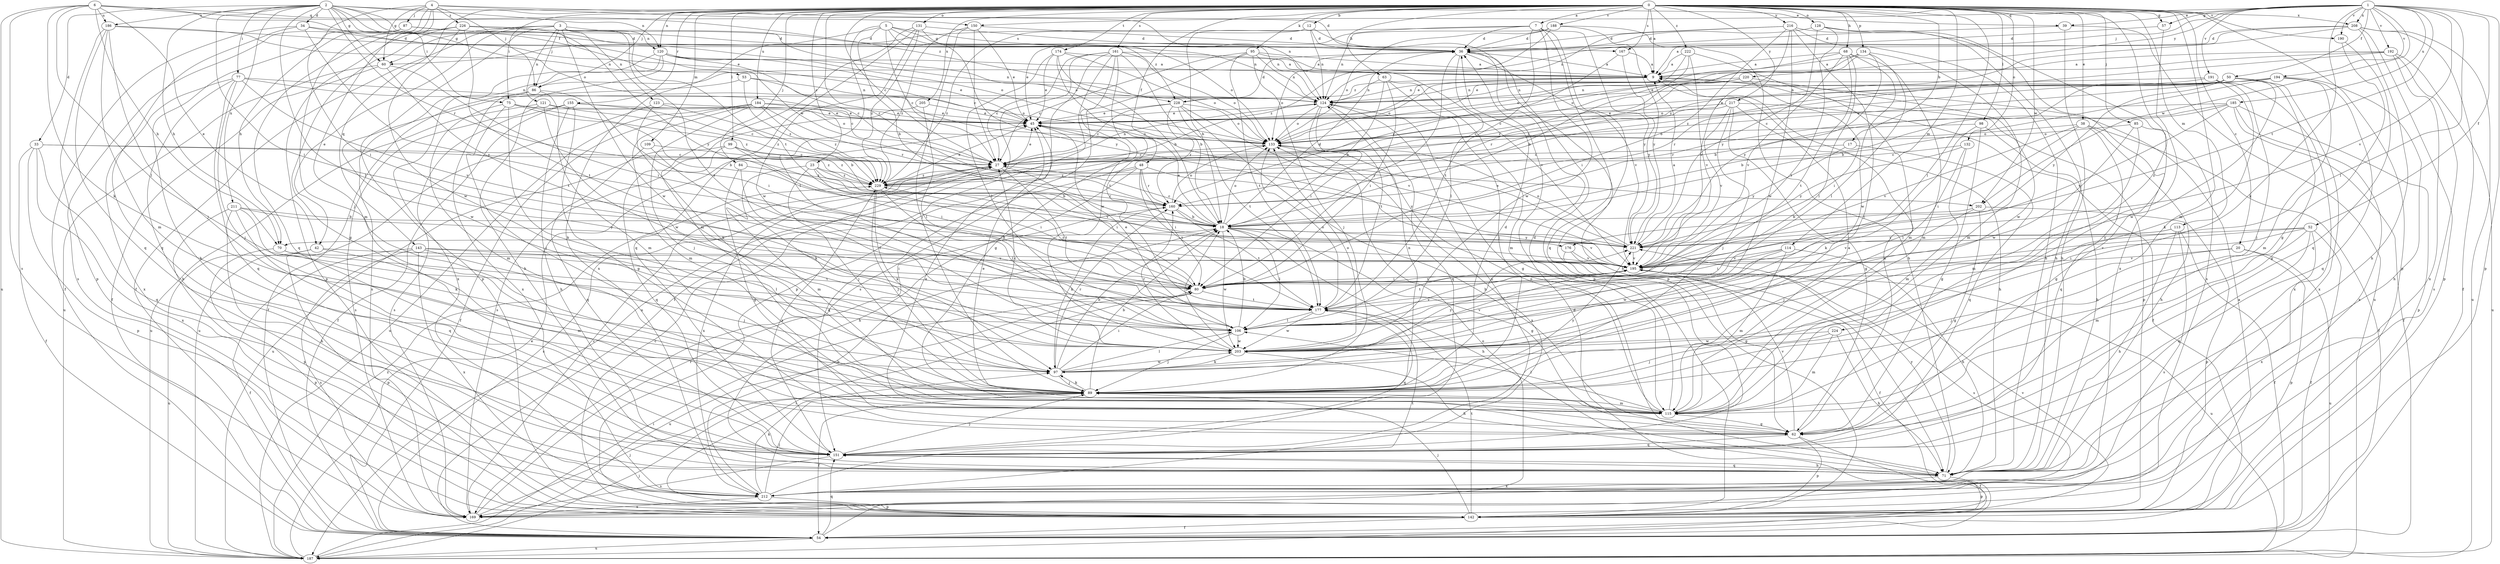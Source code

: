 strict digraph  {
0;
1;
2;
3;
4;
5;
6;
7;
9;
12;
17;
18;
20;
23;
27;
33;
34;
36;
38;
39;
42;
45;
48;
50;
52;
53;
54;
57;
60;
62;
63;
68;
70;
71;
75;
77;
80;
84;
85;
86;
87;
89;
95;
97;
98;
99;
106;
109;
113;
114;
115;
120;
121;
123;
124;
128;
131;
132;
133;
134;
142;
143;
150;
151;
155;
160;
161;
167;
169;
174;
176;
177;
184;
185;
186;
187;
188;
190;
191;
192;
194;
195;
202;
203;
205;
208;
211;
212;
216;
217;
220;
221;
222;
224;
226;
228;
229;
0 -> 7  [label=a];
0 -> 9  [label=a];
0 -> 12  [label=b];
0 -> 17  [label=b];
0 -> 20  [label=c];
0 -> 23  [label=c];
0 -> 27  [label=c];
0 -> 38  [label=e];
0 -> 48  [label=f];
0 -> 57  [label=g];
0 -> 63  [label=h];
0 -> 68  [label=h];
0 -> 75  [label=i];
0 -> 84  [label=j];
0 -> 85  [label=j];
0 -> 86  [label=j];
0 -> 95  [label=k];
0 -> 98  [label=l];
0 -> 99  [label=l];
0 -> 106  [label=l];
0 -> 109  [label=m];
0 -> 113  [label=m];
0 -> 114  [label=m];
0 -> 115  [label=m];
0 -> 120  [label=n];
0 -> 128  [label=o];
0 -> 131  [label=o];
0 -> 132  [label=o];
0 -> 134  [label=p];
0 -> 142  [label=p];
0 -> 143  [label=q];
0 -> 155  [label=r];
0 -> 160  [label=r];
0 -> 161  [label=s];
0 -> 167  [label=s];
0 -> 174  [label=t];
0 -> 184  [label=u];
0 -> 188  [label=v];
0 -> 190  [label=v];
0 -> 202  [label=w];
0 -> 205  [label=x];
0 -> 208  [label=x];
0 -> 216  [label=y];
0 -> 217  [label=y];
0 -> 222  [label=z];
0 -> 224  [label=z];
1 -> 39  [label=e];
1 -> 50  [label=f];
1 -> 52  [label=f];
1 -> 57  [label=g];
1 -> 86  [label=j];
1 -> 97  [label=k];
1 -> 106  [label=l];
1 -> 142  [label=p];
1 -> 150  [label=q];
1 -> 176  [label=t];
1 -> 185  [label=u];
1 -> 190  [label=v];
1 -> 191  [label=v];
1 -> 192  [label=v];
1 -> 194  [label=v];
1 -> 195  [label=v];
1 -> 202  [label=w];
1 -> 208  [label=x];
1 -> 220  [label=y];
2 -> 33  [label=d];
2 -> 34  [label=d];
2 -> 39  [label=e];
2 -> 53  [label=f];
2 -> 60  [label=g];
2 -> 70  [label=h];
2 -> 75  [label=i];
2 -> 77  [label=i];
2 -> 80  [label=i];
2 -> 106  [label=l];
2 -> 120  [label=n];
2 -> 133  [label=o];
2 -> 160  [label=r];
2 -> 186  [label=u];
2 -> 202  [label=w];
2 -> 211  [label=x];
3 -> 42  [label=e];
3 -> 54  [label=f];
3 -> 60  [label=g];
3 -> 86  [label=j];
3 -> 120  [label=n];
3 -> 121  [label=n];
3 -> 123  [label=n];
3 -> 142  [label=p];
3 -> 176  [label=t];
3 -> 177  [label=t];
3 -> 203  [label=w];
4 -> 36  [label=d];
4 -> 60  [label=g];
4 -> 70  [label=h];
4 -> 80  [label=i];
4 -> 86  [label=j];
4 -> 87  [label=j];
4 -> 89  [label=j];
4 -> 115  [label=m];
4 -> 124  [label=n];
4 -> 226  [label=z];
5 -> 18  [label=b];
5 -> 27  [label=c];
5 -> 106  [label=l];
5 -> 124  [label=n];
5 -> 167  [label=s];
5 -> 212  [label=x];
5 -> 221  [label=y];
5 -> 228  [label=z];
6 -> 42  [label=e];
6 -> 45  [label=e];
6 -> 70  [label=h];
6 -> 97  [label=k];
6 -> 106  [label=l];
6 -> 150  [label=q];
6 -> 169  [label=s];
6 -> 186  [label=u];
6 -> 187  [label=u];
6 -> 228  [label=z];
7 -> 36  [label=d];
7 -> 45  [label=e];
7 -> 60  [label=g];
7 -> 142  [label=p];
7 -> 151  [label=q];
7 -> 177  [label=t];
7 -> 203  [label=w];
7 -> 221  [label=y];
9 -> 124  [label=n];
9 -> 133  [label=o];
9 -> 142  [label=p];
9 -> 228  [label=z];
12 -> 18  [label=b];
12 -> 36  [label=d];
12 -> 124  [label=n];
12 -> 142  [label=p];
12 -> 229  [label=z];
17 -> 27  [label=c];
17 -> 151  [label=q];
17 -> 221  [label=y];
18 -> 27  [label=c];
18 -> 36  [label=d];
18 -> 45  [label=e];
18 -> 62  [label=g];
18 -> 70  [label=h];
18 -> 71  [label=h];
18 -> 106  [label=l];
18 -> 133  [label=o];
18 -> 195  [label=v];
18 -> 203  [label=w];
18 -> 221  [label=y];
20 -> 89  [label=j];
20 -> 142  [label=p];
20 -> 187  [label=u];
20 -> 195  [label=v];
23 -> 18  [label=b];
23 -> 80  [label=i];
23 -> 89  [label=j];
23 -> 115  [label=m];
23 -> 195  [label=v];
23 -> 229  [label=z];
27 -> 45  [label=e];
27 -> 80  [label=i];
27 -> 124  [label=n];
27 -> 177  [label=t];
27 -> 212  [label=x];
27 -> 229  [label=z];
33 -> 27  [label=c];
33 -> 54  [label=f];
33 -> 142  [label=p];
33 -> 151  [label=q];
33 -> 212  [label=x];
33 -> 229  [label=z];
34 -> 36  [label=d];
34 -> 54  [label=f];
34 -> 124  [label=n];
34 -> 151  [label=q];
34 -> 195  [label=v];
36 -> 9  [label=a];
36 -> 71  [label=h];
36 -> 80  [label=i];
36 -> 106  [label=l];
36 -> 133  [label=o];
36 -> 195  [label=v];
38 -> 54  [label=f];
38 -> 71  [label=h];
38 -> 80  [label=i];
38 -> 133  [label=o];
38 -> 151  [label=q];
38 -> 195  [label=v];
39 -> 36  [label=d];
39 -> 71  [label=h];
39 -> 187  [label=u];
42 -> 115  [label=m];
42 -> 142  [label=p];
42 -> 187  [label=u];
42 -> 195  [label=v];
45 -> 133  [label=o];
48 -> 71  [label=h];
48 -> 80  [label=i];
48 -> 151  [label=q];
48 -> 160  [label=r];
48 -> 177  [label=t];
48 -> 221  [label=y];
48 -> 229  [label=z];
50 -> 18  [label=b];
50 -> 62  [label=g];
50 -> 124  [label=n];
50 -> 133  [label=o];
50 -> 160  [label=r];
50 -> 203  [label=w];
50 -> 212  [label=x];
50 -> 221  [label=y];
52 -> 54  [label=f];
52 -> 80  [label=i];
52 -> 115  [label=m];
52 -> 151  [label=q];
52 -> 195  [label=v];
52 -> 212  [label=x];
52 -> 221  [label=y];
53 -> 124  [label=n];
53 -> 133  [label=o];
53 -> 203  [label=w];
53 -> 229  [label=z];
54 -> 27  [label=c];
54 -> 133  [label=o];
54 -> 151  [label=q];
54 -> 187  [label=u];
57 -> 36  [label=d];
57 -> 89  [label=j];
60 -> 54  [label=f];
60 -> 80  [label=i];
60 -> 177  [label=t];
60 -> 187  [label=u];
62 -> 9  [label=a];
62 -> 45  [label=e];
62 -> 54  [label=f];
62 -> 142  [label=p];
62 -> 151  [label=q];
62 -> 195  [label=v];
63 -> 18  [label=b];
63 -> 80  [label=i];
63 -> 89  [label=j];
63 -> 115  [label=m];
63 -> 124  [label=n];
68 -> 9  [label=a];
68 -> 45  [label=e];
68 -> 106  [label=l];
68 -> 115  [label=m];
68 -> 177  [label=t];
68 -> 195  [label=v];
68 -> 203  [label=w];
70 -> 106  [label=l];
70 -> 142  [label=p];
70 -> 177  [label=t];
71 -> 142  [label=p];
71 -> 151  [label=q];
71 -> 212  [label=x];
71 -> 221  [label=y];
75 -> 18  [label=b];
75 -> 45  [label=e];
75 -> 89  [label=j];
75 -> 97  [label=k];
75 -> 115  [label=m];
75 -> 229  [label=z];
77 -> 27  [label=c];
77 -> 71  [label=h];
77 -> 89  [label=j];
77 -> 124  [label=n];
77 -> 151  [label=q];
77 -> 195  [label=v];
77 -> 212  [label=x];
80 -> 177  [label=t];
80 -> 187  [label=u];
80 -> 195  [label=v];
80 -> 229  [label=z];
84 -> 62  [label=g];
84 -> 106  [label=l];
84 -> 229  [label=z];
85 -> 62  [label=g];
85 -> 115  [label=m];
85 -> 133  [label=o];
85 -> 203  [label=w];
86 -> 54  [label=f];
86 -> 80  [label=i];
86 -> 115  [label=m];
86 -> 212  [label=x];
87 -> 36  [label=d];
87 -> 71  [label=h];
87 -> 133  [label=o];
87 -> 169  [label=s];
89 -> 18  [label=b];
89 -> 36  [label=d];
89 -> 54  [label=f];
89 -> 97  [label=k];
89 -> 115  [label=m];
89 -> 124  [label=n];
89 -> 221  [label=y];
95 -> 9  [label=a];
95 -> 27  [label=c];
95 -> 89  [label=j];
95 -> 124  [label=n];
95 -> 169  [label=s];
95 -> 177  [label=t];
95 -> 195  [label=v];
97 -> 18  [label=b];
97 -> 80  [label=i];
97 -> 89  [label=j];
97 -> 106  [label=l];
97 -> 160  [label=r];
97 -> 203  [label=w];
97 -> 221  [label=y];
98 -> 62  [label=g];
98 -> 71  [label=h];
98 -> 97  [label=k];
98 -> 133  [label=o];
99 -> 27  [label=c];
99 -> 80  [label=i];
99 -> 151  [label=q];
99 -> 187  [label=u];
99 -> 229  [label=z];
106 -> 18  [label=b];
106 -> 45  [label=e];
106 -> 89  [label=j];
106 -> 195  [label=v];
106 -> 203  [label=w];
109 -> 27  [label=c];
109 -> 97  [label=k];
109 -> 151  [label=q];
113 -> 54  [label=f];
113 -> 71  [label=h];
113 -> 169  [label=s];
113 -> 195  [label=v];
113 -> 221  [label=y];
114 -> 71  [label=h];
114 -> 80  [label=i];
114 -> 115  [label=m];
114 -> 195  [label=v];
114 -> 203  [label=w];
115 -> 9  [label=a];
115 -> 36  [label=d];
115 -> 45  [label=e];
115 -> 62  [label=g];
115 -> 106  [label=l];
115 -> 133  [label=o];
120 -> 9  [label=a];
120 -> 27  [label=c];
120 -> 45  [label=e];
120 -> 71  [label=h];
120 -> 124  [label=n];
120 -> 169  [label=s];
120 -> 212  [label=x];
121 -> 45  [label=e];
121 -> 169  [label=s];
121 -> 187  [label=u];
121 -> 203  [label=w];
121 -> 229  [label=z];
123 -> 18  [label=b];
123 -> 45  [label=e];
123 -> 97  [label=k];
123 -> 187  [label=u];
124 -> 45  [label=e];
124 -> 62  [label=g];
124 -> 80  [label=i];
124 -> 133  [label=o];
124 -> 151  [label=q];
124 -> 177  [label=t];
128 -> 36  [label=d];
128 -> 71  [label=h];
128 -> 169  [label=s];
128 -> 177  [label=t];
128 -> 221  [label=y];
131 -> 36  [label=d];
131 -> 115  [label=m];
131 -> 133  [label=o];
131 -> 151  [label=q];
131 -> 203  [label=w];
131 -> 229  [label=z];
132 -> 27  [label=c];
132 -> 106  [label=l];
132 -> 115  [label=m];
132 -> 221  [label=y];
133 -> 27  [label=c];
133 -> 212  [label=x];
134 -> 9  [label=a];
134 -> 45  [label=e];
134 -> 106  [label=l];
134 -> 115  [label=m];
134 -> 133  [label=o];
134 -> 221  [label=y];
142 -> 9  [label=a];
142 -> 27  [label=c];
142 -> 54  [label=f];
142 -> 80  [label=i];
142 -> 89  [label=j];
142 -> 177  [label=t];
142 -> 195  [label=v];
143 -> 54  [label=f];
143 -> 80  [label=i];
143 -> 89  [label=j];
143 -> 169  [label=s];
143 -> 195  [label=v];
143 -> 212  [label=x];
150 -> 27  [label=c];
150 -> 36  [label=d];
150 -> 45  [label=e];
150 -> 89  [label=j];
150 -> 229  [label=z];
151 -> 71  [label=h];
151 -> 89  [label=j];
151 -> 124  [label=n];
151 -> 169  [label=s];
151 -> 229  [label=z];
155 -> 27  [label=c];
155 -> 45  [label=e];
155 -> 54  [label=f];
155 -> 62  [label=g];
155 -> 71  [label=h];
155 -> 169  [label=s];
160 -> 18  [label=b];
160 -> 97  [label=k];
160 -> 133  [label=o];
160 -> 177  [label=t];
161 -> 9  [label=a];
161 -> 18  [label=b];
161 -> 27  [label=c];
161 -> 54  [label=f];
161 -> 62  [label=g];
161 -> 133  [label=o];
161 -> 142  [label=p];
161 -> 187  [label=u];
161 -> 203  [label=w];
167 -> 9  [label=a];
167 -> 160  [label=r];
167 -> 221  [label=y];
169 -> 27  [label=c];
169 -> 89  [label=j];
169 -> 160  [label=r];
174 -> 9  [label=a];
174 -> 18  [label=b];
174 -> 45  [label=e];
174 -> 106  [label=l];
174 -> 133  [label=o];
174 -> 177  [label=t];
176 -> 54  [label=f];
176 -> 62  [label=g];
176 -> 195  [label=v];
177 -> 106  [label=l];
177 -> 133  [label=o];
177 -> 151  [label=q];
177 -> 203  [label=w];
184 -> 45  [label=e];
184 -> 54  [label=f];
184 -> 89  [label=j];
184 -> 115  [label=m];
184 -> 133  [label=o];
184 -> 160  [label=r];
184 -> 187  [label=u];
184 -> 229  [label=z];
185 -> 18  [label=b];
185 -> 45  [label=e];
185 -> 54  [label=f];
185 -> 142  [label=p];
185 -> 160  [label=r];
185 -> 195  [label=v];
185 -> 212  [label=x];
186 -> 36  [label=d];
186 -> 89  [label=j];
186 -> 115  [label=m];
186 -> 124  [label=n];
186 -> 142  [label=p];
186 -> 151  [label=q];
187 -> 36  [label=d];
187 -> 45  [label=e];
187 -> 80  [label=i];
187 -> 89  [label=j];
187 -> 229  [label=z];
188 -> 36  [label=d];
188 -> 71  [label=h];
188 -> 124  [label=n];
188 -> 133  [label=o];
188 -> 221  [label=y];
188 -> 229  [label=z];
190 -> 62  [label=g];
190 -> 151  [label=q];
191 -> 89  [label=j];
191 -> 97  [label=k];
191 -> 124  [label=n];
191 -> 212  [label=x];
191 -> 229  [label=z];
192 -> 9  [label=a];
192 -> 45  [label=e];
192 -> 169  [label=s];
192 -> 187  [label=u];
192 -> 212  [label=x];
192 -> 229  [label=z];
194 -> 18  [label=b];
194 -> 27  [label=c];
194 -> 45  [label=e];
194 -> 71  [label=h];
194 -> 115  [label=m];
194 -> 124  [label=n];
194 -> 151  [label=q];
195 -> 80  [label=i];
195 -> 169  [label=s];
195 -> 177  [label=t];
195 -> 187  [label=u];
202 -> 18  [label=b];
202 -> 62  [label=g];
202 -> 89  [label=j];
202 -> 142  [label=p];
203 -> 18  [label=b];
203 -> 27  [label=c];
203 -> 71  [label=h];
203 -> 97  [label=k];
203 -> 133  [label=o];
203 -> 160  [label=r];
203 -> 195  [label=v];
205 -> 45  [label=e];
205 -> 106  [label=l];
205 -> 169  [label=s];
208 -> 9  [label=a];
208 -> 36  [label=d];
208 -> 54  [label=f];
208 -> 71  [label=h];
208 -> 142  [label=p];
208 -> 187  [label=u];
208 -> 229  [label=z];
211 -> 18  [label=b];
211 -> 71  [label=h];
211 -> 97  [label=k];
211 -> 142  [label=p];
211 -> 151  [label=q];
211 -> 221  [label=y];
212 -> 18  [label=b];
212 -> 89  [label=j];
212 -> 97  [label=k];
212 -> 142  [label=p];
212 -> 169  [label=s];
212 -> 177  [label=t];
216 -> 36  [label=d];
216 -> 71  [label=h];
216 -> 80  [label=i];
216 -> 89  [label=j];
216 -> 124  [label=n];
216 -> 195  [label=v];
216 -> 203  [label=w];
216 -> 212  [label=x];
217 -> 27  [label=c];
217 -> 45  [label=e];
217 -> 54  [label=f];
217 -> 62  [label=g];
217 -> 71  [label=h];
217 -> 89  [label=j];
217 -> 195  [label=v];
220 -> 27  [label=c];
220 -> 80  [label=i];
220 -> 124  [label=n];
220 -> 160  [label=r];
220 -> 203  [label=w];
220 -> 229  [label=z];
221 -> 9  [label=a];
221 -> 45  [label=e];
221 -> 133  [label=o];
221 -> 195  [label=v];
222 -> 9  [label=a];
222 -> 18  [label=b];
222 -> 115  [label=m];
222 -> 133  [label=o];
222 -> 195  [label=v];
224 -> 71  [label=h];
224 -> 89  [label=j];
224 -> 115  [label=m];
224 -> 203  [label=w];
226 -> 36  [label=d];
226 -> 62  [label=g];
226 -> 133  [label=o];
226 -> 142  [label=p];
226 -> 151  [label=q];
226 -> 177  [label=t];
226 -> 203  [label=w];
226 -> 221  [label=y];
228 -> 27  [label=c];
228 -> 36  [label=d];
228 -> 45  [label=e];
228 -> 71  [label=h];
228 -> 133  [label=o];
228 -> 160  [label=r];
228 -> 177  [label=t];
228 -> 195  [label=v];
229 -> 45  [label=e];
229 -> 89  [label=j];
229 -> 97  [label=k];
229 -> 106  [label=l];
229 -> 160  [label=r];
}

